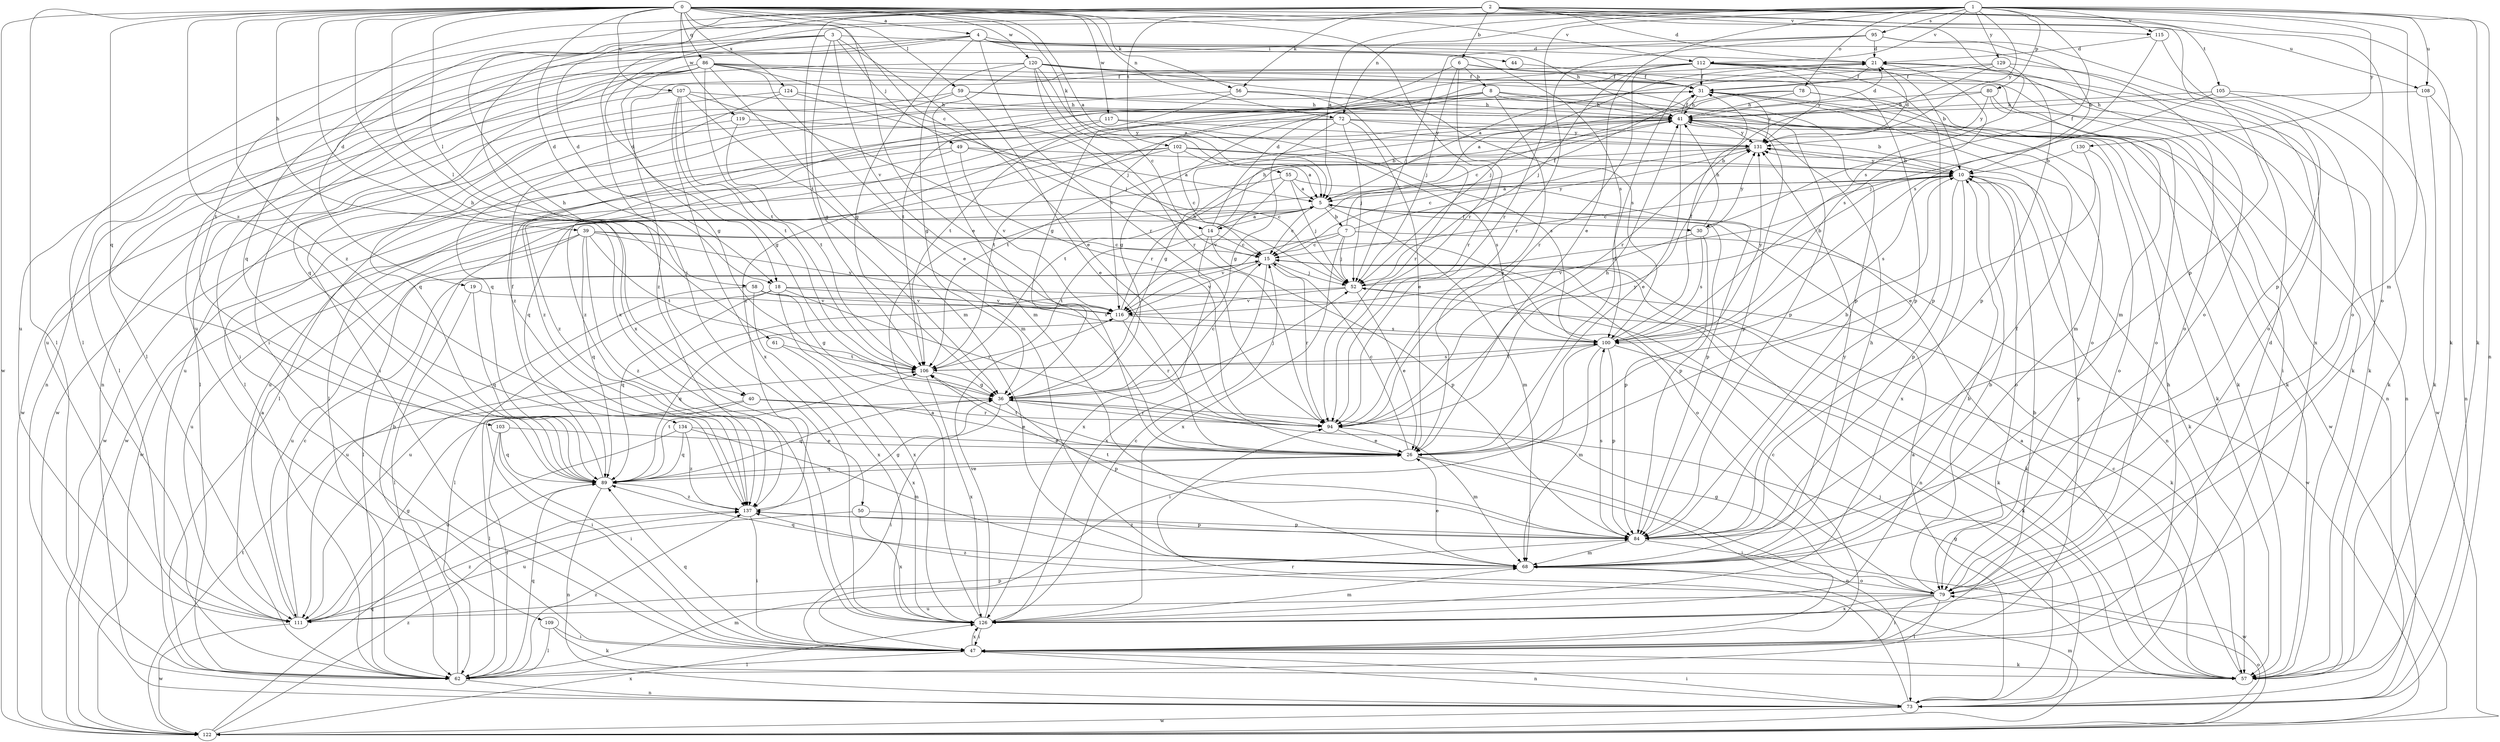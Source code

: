 strict digraph  {
0;
1;
2;
3;
4;
5;
6;
7;
8;
10;
14;
15;
18;
19;
21;
26;
30;
31;
36;
39;
40;
41;
44;
47;
49;
50;
52;
55;
56;
57;
58;
59;
61;
62;
68;
72;
73;
78;
79;
80;
84;
86;
89;
94;
95;
100;
102;
103;
105;
106;
107;
108;
109;
111;
112;
115;
116;
117;
119;
120;
122;
124;
126;
129;
130;
131;
134;
137;
0 -> 4  [label=a];
0 -> 5  [label=a];
0 -> 14  [label=c];
0 -> 18  [label=d];
0 -> 26  [label=e];
0 -> 39  [label=h];
0 -> 40  [label=h];
0 -> 55  [label=k];
0 -> 56  [label=k];
0 -> 58  [label=l];
0 -> 59  [label=l];
0 -> 61  [label=l];
0 -> 62  [label=l];
0 -> 72  [label=n];
0 -> 86  [label=q];
0 -> 89  [label=q];
0 -> 94  [label=r];
0 -> 107  [label=u];
0 -> 108  [label=u];
0 -> 112  [label=v];
0 -> 117  [label=w];
0 -> 119  [label=w];
0 -> 120  [label=w];
0 -> 122  [label=w];
0 -> 124  [label=x];
0 -> 126  [label=x];
0 -> 134  [label=z];
0 -> 137  [label=z];
1 -> 5  [label=a];
1 -> 18  [label=d];
1 -> 26  [label=e];
1 -> 30  [label=f];
1 -> 56  [label=k];
1 -> 57  [label=k];
1 -> 62  [label=l];
1 -> 68  [label=m];
1 -> 72  [label=n];
1 -> 73  [label=n];
1 -> 78  [label=o];
1 -> 80  [label=p];
1 -> 94  [label=r];
1 -> 95  [label=s];
1 -> 108  [label=u];
1 -> 112  [label=v];
1 -> 115  [label=v];
1 -> 129  [label=y];
1 -> 130  [label=y];
1 -> 131  [label=y];
2 -> 6  [label=b];
2 -> 18  [label=d];
2 -> 19  [label=d];
2 -> 21  [label=d];
2 -> 40  [label=h];
2 -> 57  [label=k];
2 -> 79  [label=o];
2 -> 84  [label=p];
2 -> 100  [label=s];
2 -> 102  [label=t];
2 -> 103  [label=t];
2 -> 105  [label=t];
2 -> 106  [label=t];
2 -> 115  [label=v];
3 -> 26  [label=e];
3 -> 36  [label=g];
3 -> 44  [label=i];
3 -> 49  [label=j];
3 -> 50  [label=j];
3 -> 89  [label=q];
3 -> 116  [label=v];
3 -> 126  [label=x];
4 -> 21  [label=d];
4 -> 36  [label=g];
4 -> 41  [label=h];
4 -> 47  [label=i];
4 -> 79  [label=o];
4 -> 94  [label=r];
4 -> 100  [label=s];
4 -> 109  [label=u];
4 -> 111  [label=u];
5 -> 7  [label=b];
5 -> 14  [label=c];
5 -> 15  [label=c];
5 -> 30  [label=f];
5 -> 68  [label=m];
5 -> 84  [label=p];
6 -> 8  [label=b];
6 -> 31  [label=f];
6 -> 52  [label=j];
6 -> 84  [label=p];
6 -> 94  [label=r];
6 -> 106  [label=t];
7 -> 15  [label=c];
7 -> 31  [label=f];
7 -> 52  [label=j];
7 -> 116  [label=v];
7 -> 122  [label=w];
7 -> 126  [label=x];
7 -> 131  [label=y];
8 -> 26  [label=e];
8 -> 36  [label=g];
8 -> 41  [label=h];
8 -> 73  [label=n];
8 -> 84  [label=p];
8 -> 89  [label=q];
8 -> 137  [label=z];
10 -> 5  [label=a];
10 -> 15  [label=c];
10 -> 57  [label=k];
10 -> 73  [label=n];
10 -> 79  [label=o];
10 -> 84  [label=p];
10 -> 100  [label=s];
10 -> 126  [label=x];
10 -> 131  [label=y];
14 -> 5  [label=a];
14 -> 15  [label=c];
14 -> 21  [label=d];
14 -> 41  [label=h];
14 -> 84  [label=p];
14 -> 106  [label=t];
14 -> 126  [label=x];
15 -> 52  [label=j];
15 -> 57  [label=k];
15 -> 73  [label=n];
15 -> 94  [label=r];
15 -> 111  [label=u];
15 -> 116  [label=v];
15 -> 126  [label=x];
18 -> 57  [label=k];
18 -> 62  [label=l];
18 -> 89  [label=q];
18 -> 94  [label=r];
18 -> 116  [label=v];
18 -> 126  [label=x];
19 -> 62  [label=l];
19 -> 89  [label=q];
19 -> 116  [label=v];
21 -> 31  [label=f];
21 -> 52  [label=j];
21 -> 79  [label=o];
21 -> 100  [label=s];
26 -> 10  [label=b];
26 -> 15  [label=c];
26 -> 21  [label=d];
26 -> 47  [label=i];
26 -> 73  [label=n];
26 -> 89  [label=q];
26 -> 106  [label=t];
30 -> 41  [label=h];
30 -> 84  [label=p];
30 -> 100  [label=s];
30 -> 116  [label=v];
30 -> 131  [label=y];
31 -> 41  [label=h];
31 -> 57  [label=k];
31 -> 62  [label=l];
31 -> 79  [label=o];
31 -> 131  [label=y];
36 -> 15  [label=c];
36 -> 47  [label=i];
36 -> 52  [label=j];
36 -> 84  [label=p];
36 -> 89  [label=q];
36 -> 94  [label=r];
39 -> 15  [label=c];
39 -> 62  [label=l];
39 -> 79  [label=o];
39 -> 89  [label=q];
39 -> 106  [label=t];
39 -> 111  [label=u];
39 -> 116  [label=v];
39 -> 137  [label=z];
40 -> 26  [label=e];
40 -> 47  [label=i];
40 -> 62  [label=l];
40 -> 94  [label=r];
41 -> 21  [label=d];
41 -> 26  [label=e];
41 -> 31  [label=f];
41 -> 36  [label=g];
41 -> 57  [label=k];
41 -> 62  [label=l];
41 -> 84  [label=p];
41 -> 106  [label=t];
41 -> 122  [label=w];
41 -> 131  [label=y];
44 -> 31  [label=f];
47 -> 10  [label=b];
47 -> 15  [label=c];
47 -> 41  [label=h];
47 -> 57  [label=k];
47 -> 62  [label=l];
47 -> 73  [label=n];
47 -> 89  [label=q];
47 -> 126  [label=x];
47 -> 131  [label=y];
49 -> 5  [label=a];
49 -> 10  [label=b];
49 -> 116  [label=v];
49 -> 122  [label=w];
49 -> 137  [label=z];
50 -> 84  [label=p];
50 -> 111  [label=u];
50 -> 126  [label=x];
52 -> 10  [label=b];
52 -> 26  [label=e];
52 -> 57  [label=k];
52 -> 111  [label=u];
52 -> 116  [label=v];
55 -> 5  [label=a];
55 -> 52  [label=j];
55 -> 84  [label=p];
55 -> 116  [label=v];
55 -> 122  [label=w];
56 -> 41  [label=h];
56 -> 47  [label=i];
56 -> 94  [label=r];
56 -> 106  [label=t];
57 -> 5  [label=a];
57 -> 15  [label=c];
57 -> 36  [label=g];
58 -> 36  [label=g];
58 -> 100  [label=s];
58 -> 111  [label=u];
58 -> 116  [label=v];
58 -> 126  [label=x];
59 -> 26  [label=e];
59 -> 41  [label=h];
59 -> 57  [label=k];
59 -> 89  [label=q];
59 -> 122  [label=w];
61 -> 106  [label=t];
61 -> 126  [label=x];
62 -> 10  [label=b];
62 -> 68  [label=m];
62 -> 73  [label=n];
62 -> 89  [label=q];
62 -> 137  [label=z];
68 -> 26  [label=e];
68 -> 31  [label=f];
68 -> 41  [label=h];
68 -> 79  [label=o];
68 -> 89  [label=q];
68 -> 131  [label=y];
72 -> 10  [label=b];
72 -> 26  [label=e];
72 -> 36  [label=g];
72 -> 52  [label=j];
72 -> 106  [label=t];
72 -> 131  [label=y];
72 -> 137  [label=z];
73 -> 5  [label=a];
73 -> 47  [label=i];
73 -> 52  [label=j];
73 -> 94  [label=r];
73 -> 122  [label=w];
78 -> 5  [label=a];
78 -> 15  [label=c];
78 -> 41  [label=h];
78 -> 68  [label=m];
78 -> 79  [label=o];
79 -> 10  [label=b];
79 -> 36  [label=g];
79 -> 47  [label=i];
79 -> 62  [label=l];
79 -> 111  [label=u];
79 -> 126  [label=x];
79 -> 137  [label=z];
80 -> 41  [label=h];
80 -> 47  [label=i];
80 -> 73  [label=n];
80 -> 116  [label=v];
80 -> 131  [label=y];
84 -> 68  [label=m];
84 -> 100  [label=s];
84 -> 106  [label=t];
84 -> 122  [label=w];
84 -> 137  [label=z];
86 -> 26  [label=e];
86 -> 31  [label=f];
86 -> 36  [label=g];
86 -> 47  [label=i];
86 -> 52  [label=j];
86 -> 57  [label=k];
86 -> 62  [label=l];
86 -> 68  [label=m];
86 -> 73  [label=n];
86 -> 84  [label=p];
86 -> 89  [label=q];
86 -> 106  [label=t];
89 -> 26  [label=e];
89 -> 31  [label=f];
89 -> 73  [label=n];
89 -> 106  [label=t];
89 -> 137  [label=z];
94 -> 26  [label=e];
94 -> 41  [label=h];
94 -> 68  [label=m];
94 -> 131  [label=y];
95 -> 10  [label=b];
95 -> 21  [label=d];
95 -> 52  [label=j];
95 -> 62  [label=l];
95 -> 79  [label=o];
95 -> 94  [label=r];
100 -> 31  [label=f];
100 -> 47  [label=i];
100 -> 57  [label=k];
100 -> 68  [label=m];
100 -> 84  [label=p];
100 -> 106  [label=t];
100 -> 131  [label=y];
102 -> 5  [label=a];
102 -> 10  [label=b];
102 -> 15  [label=c];
102 -> 89  [label=q];
102 -> 100  [label=s];
102 -> 111  [label=u];
102 -> 122  [label=w];
103 -> 26  [label=e];
103 -> 47  [label=i];
103 -> 62  [label=l];
103 -> 89  [label=q];
105 -> 41  [label=h];
105 -> 52  [label=j];
105 -> 57  [label=k];
105 -> 122  [label=w];
106 -> 36  [label=g];
106 -> 100  [label=s];
106 -> 126  [label=x];
107 -> 36  [label=g];
107 -> 41  [label=h];
107 -> 68  [label=m];
107 -> 94  [label=r];
107 -> 106  [label=t];
107 -> 122  [label=w];
107 -> 126  [label=x];
108 -> 41  [label=h];
108 -> 57  [label=k];
108 -> 73  [label=n];
109 -> 47  [label=i];
109 -> 57  [label=k];
109 -> 62  [label=l];
111 -> 5  [label=a];
111 -> 15  [label=c];
111 -> 36  [label=g];
111 -> 84  [label=p];
111 -> 122  [label=w];
111 -> 137  [label=z];
112 -> 10  [label=b];
112 -> 31  [label=f];
112 -> 36  [label=g];
112 -> 52  [label=j];
112 -> 68  [label=m];
112 -> 84  [label=p];
112 -> 94  [label=r];
112 -> 111  [label=u];
112 -> 126  [label=x];
112 -> 131  [label=y];
112 -> 137  [label=z];
115 -> 21  [label=d];
115 -> 84  [label=p];
115 -> 100  [label=s];
116 -> 41  [label=h];
116 -> 89  [label=q];
116 -> 94  [label=r];
116 -> 100  [label=s];
117 -> 62  [label=l];
117 -> 100  [label=s];
117 -> 131  [label=y];
117 -> 137  [label=z];
119 -> 106  [label=t];
119 -> 111  [label=u];
119 -> 131  [label=y];
120 -> 5  [label=a];
120 -> 15  [label=c];
120 -> 31  [label=f];
120 -> 36  [label=g];
120 -> 57  [label=k];
120 -> 68  [label=m];
120 -> 73  [label=n];
120 -> 94  [label=r];
120 -> 100  [label=s];
122 -> 68  [label=m];
122 -> 79  [label=o];
122 -> 89  [label=q];
122 -> 106  [label=t];
122 -> 126  [label=x];
122 -> 137  [label=z];
124 -> 41  [label=h];
124 -> 52  [label=j];
124 -> 62  [label=l];
124 -> 137  [label=z];
126 -> 5  [label=a];
126 -> 10  [label=b];
126 -> 15  [label=c];
126 -> 21  [label=d];
126 -> 47  [label=i];
126 -> 68  [label=m];
126 -> 116  [label=v];
129 -> 5  [label=a];
129 -> 31  [label=f];
129 -> 79  [label=o];
129 -> 84  [label=p];
129 -> 94  [label=r];
130 -> 10  [label=b];
130 -> 26  [label=e];
130 -> 79  [label=o];
131 -> 10  [label=b];
131 -> 15  [label=c];
131 -> 21  [label=d];
131 -> 106  [label=t];
134 -> 26  [label=e];
134 -> 68  [label=m];
134 -> 89  [label=q];
134 -> 111  [label=u];
134 -> 137  [label=z];
137 -> 36  [label=g];
137 -> 47  [label=i];
137 -> 84  [label=p];
}
